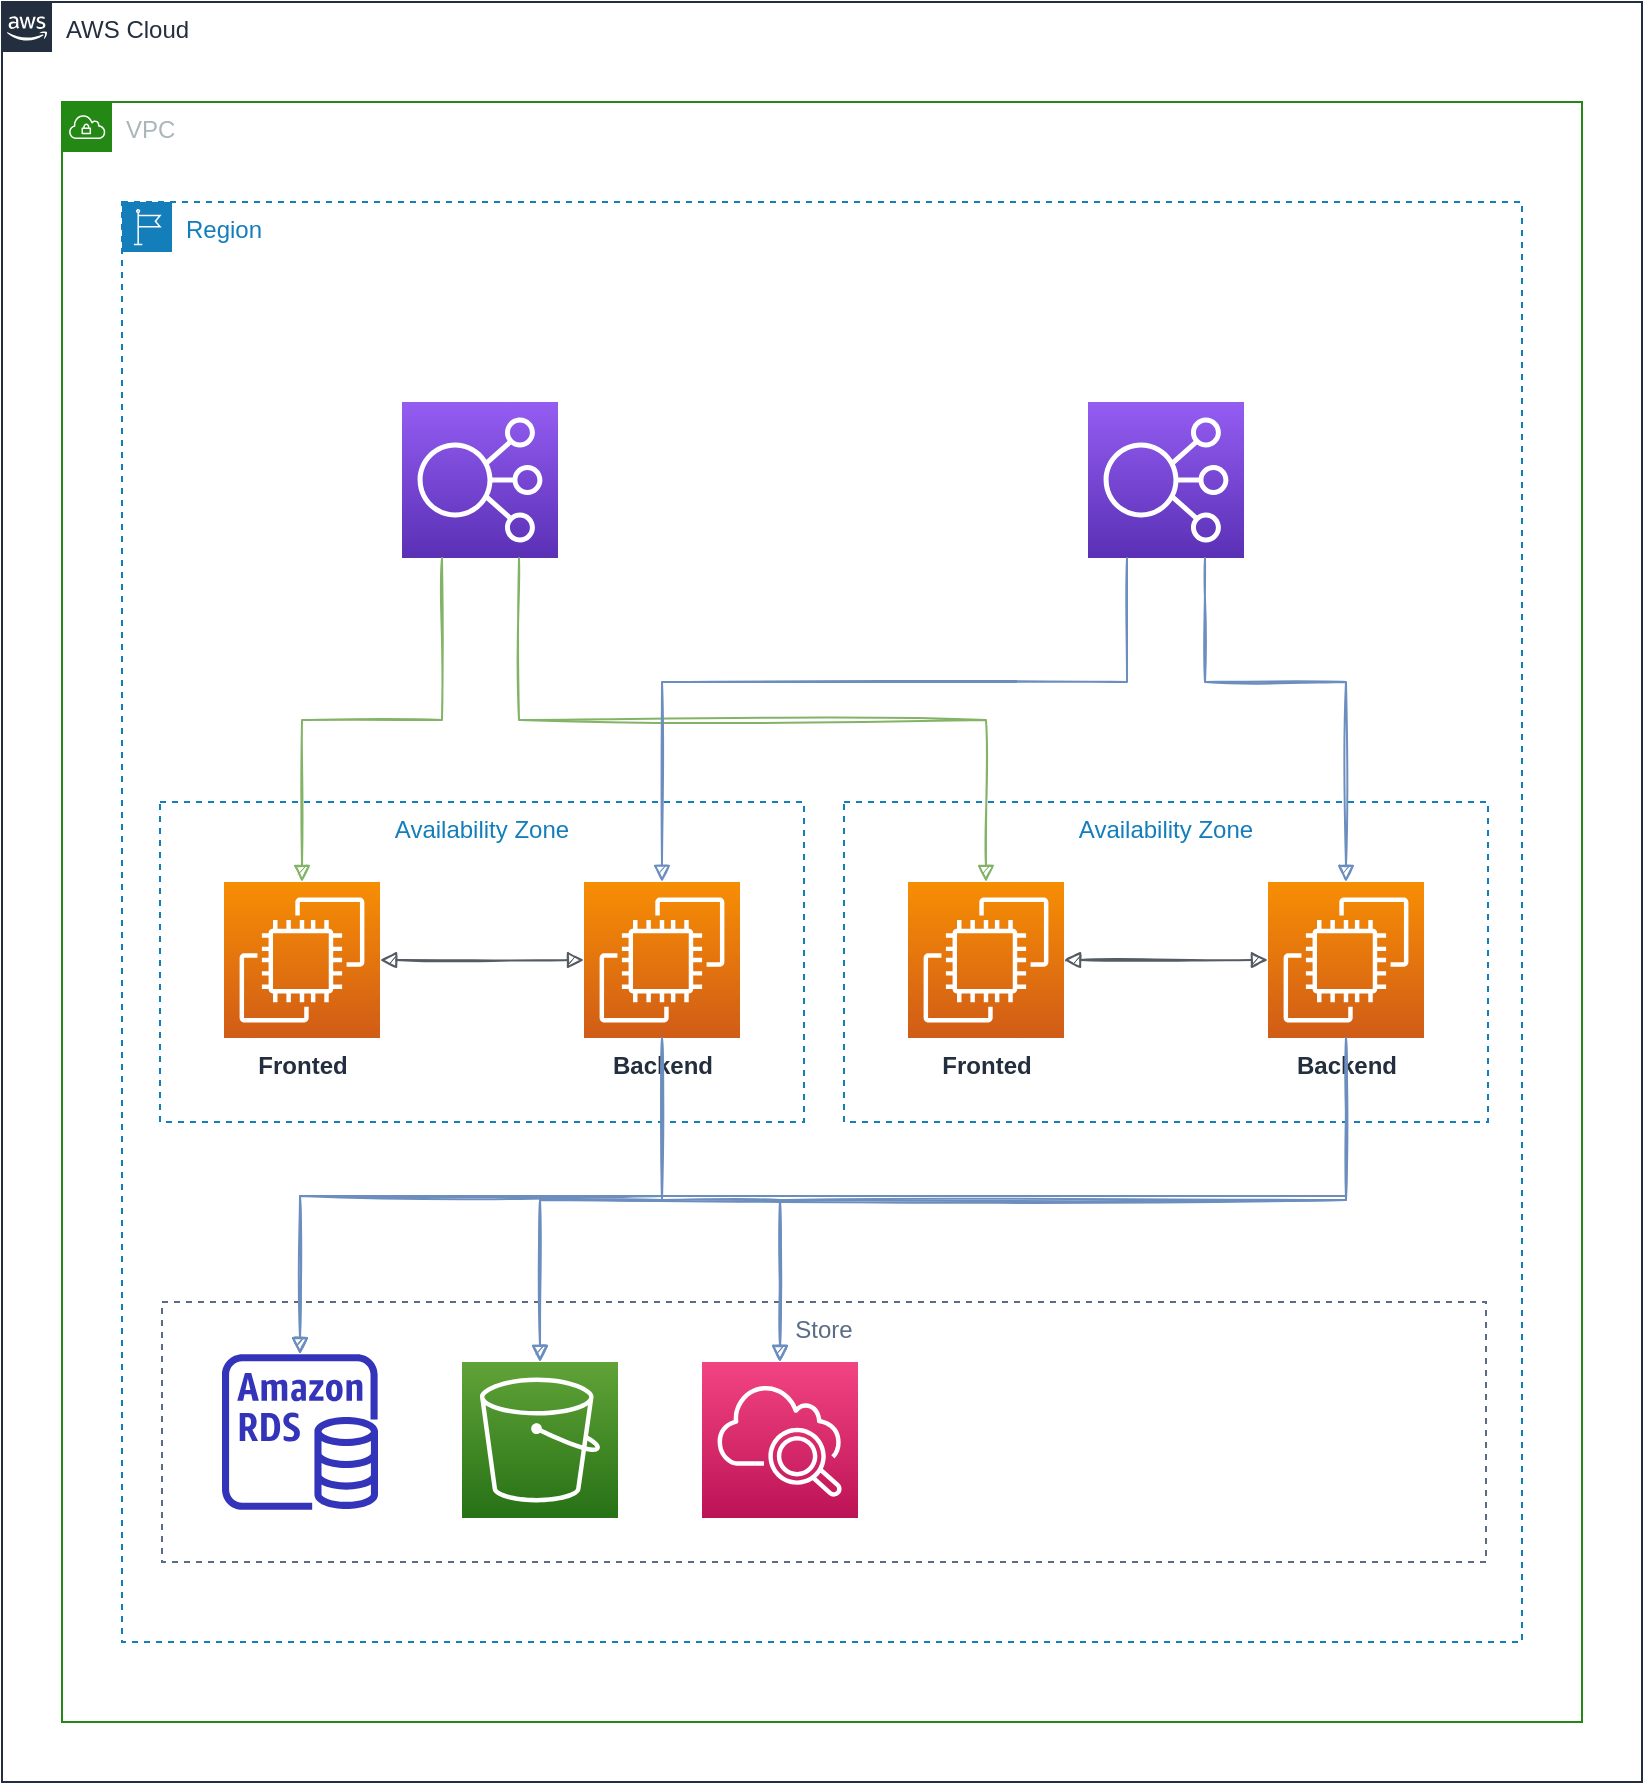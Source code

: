 <mxfile version="14.9.4" type="github">
  <diagram id="w4ctMmDlvZ0DfHKrHSLn" name="Page-1">
    <mxGraphModel dx="858" dy="626" grid="1" gridSize="10" guides="1" tooltips="1" connect="1" arrows="1" fold="1" page="1" pageScale="1" pageWidth="850" pageHeight="1100" math="0" shadow="0">
      <root>
        <mxCell id="0" />
        <mxCell id="1" parent="0" />
        <mxCell id="c48P02yQ9ACMctOEPkxW-1" value="AWS Cloud" style="points=[[0,0],[0.25,0],[0.5,0],[0.75,0],[1,0],[1,0.25],[1,0.5],[1,0.75],[1,1],[0.75,1],[0.5,1],[0.25,1],[0,1],[0,0.75],[0,0.5],[0,0.25]];outlineConnect=0;gradientColor=none;html=1;whiteSpace=wrap;fontSize=12;fontStyle=0;shape=mxgraph.aws4.group;grIcon=mxgraph.aws4.group_aws_cloud_alt;strokeColor=#232F3E;fillColor=none;verticalAlign=top;align=left;spacingLeft=30;fontColor=#232F3E;dashed=0;" vertex="1" parent="1">
          <mxGeometry x="20" y="20" width="820" height="890" as="geometry" />
        </mxCell>
        <mxCell id="c48P02yQ9ACMctOEPkxW-2" value="VPC" style="points=[[0,0],[0.25,0],[0.5,0],[0.75,0],[1,0],[1,0.25],[1,0.5],[1,0.75],[1,1],[0.75,1],[0.5,1],[0.25,1],[0,1],[0,0.75],[0,0.5],[0,0.25]];outlineConnect=0;gradientColor=none;html=1;whiteSpace=wrap;fontSize=12;fontStyle=0;shape=mxgraph.aws4.group;grIcon=mxgraph.aws4.group_vpc;strokeColor=#248814;fillColor=none;verticalAlign=top;align=left;spacingLeft=30;fontColor=#AAB7B8;dashed=0;" vertex="1" parent="1">
          <mxGeometry x="50" y="70" width="760" height="810" as="geometry" />
        </mxCell>
        <mxCell id="c48P02yQ9ACMctOEPkxW-3" value="Region" style="points=[[0,0],[0.25,0],[0.5,0],[0.75,0],[1,0],[1,0.25],[1,0.5],[1,0.75],[1,1],[0.75,1],[0.5,1],[0.25,1],[0,1],[0,0.75],[0,0.5],[0,0.25]];outlineConnect=0;gradientColor=none;html=1;whiteSpace=wrap;fontSize=12;fontStyle=0;shape=mxgraph.aws4.group;grIcon=mxgraph.aws4.group_region;strokeColor=#147EBA;fillColor=none;verticalAlign=top;align=left;spacingLeft=30;fontColor=#147EBA;dashed=1;" vertex="1" parent="1">
          <mxGeometry x="80" y="120" width="700" height="720" as="geometry" />
        </mxCell>
        <mxCell id="c48P02yQ9ACMctOEPkxW-4" value="Availability Zone" style="fillColor=none;strokeColor=#147EBA;dashed=1;verticalAlign=top;fontStyle=0;fontColor=#147EBA;" vertex="1" parent="1">
          <mxGeometry x="99" y="420" width="322" height="160" as="geometry" />
        </mxCell>
        <mxCell id="c48P02yQ9ACMctOEPkxW-5" value="&lt;b&gt;Fronted&lt;/b&gt;" style="points=[[0,0,0],[0.25,0,0],[0.5,0,0],[0.75,0,0],[1,0,0],[0,1,0],[0.25,1,0],[0.5,1,0],[0.75,1,0],[1,1,0],[0,0.25,0],[0,0.5,0],[0,0.75,0],[1,0.25,0],[1,0.5,0],[1,0.75,0]];outlineConnect=0;fontColor=#232F3E;gradientColor=#F78E04;gradientDirection=north;fillColor=#D05C17;strokeColor=#ffffff;dashed=0;verticalLabelPosition=bottom;verticalAlign=top;align=center;html=1;fontSize=12;fontStyle=0;aspect=fixed;shape=mxgraph.aws4.resourceIcon;resIcon=mxgraph.aws4.ec2;" vertex="1" parent="1">
          <mxGeometry x="131" y="460" width="78" height="78" as="geometry" />
        </mxCell>
        <mxCell id="c48P02yQ9ACMctOEPkxW-7" value="&lt;b&gt;Backend&lt;/b&gt;" style="points=[[0,0,0],[0.25,0,0],[0.5,0,0],[0.75,0,0],[1,0,0],[0,1,0],[0.25,1,0],[0.5,1,0],[0.75,1,0],[1,1,0],[0,0.25,0],[0,0.5,0],[0,0.75,0],[1,0.25,0],[1,0.5,0],[1,0.75,0]];outlineConnect=0;fontColor=#232F3E;gradientColor=#F78E04;gradientDirection=north;fillColor=#D05C17;strokeColor=#ffffff;dashed=0;verticalLabelPosition=bottom;verticalAlign=top;align=center;html=1;fontSize=12;fontStyle=0;aspect=fixed;shape=mxgraph.aws4.resourceIcon;resIcon=mxgraph.aws4.ec2;" vertex="1" parent="1">
          <mxGeometry x="311" y="460" width="78" height="78" as="geometry" />
        </mxCell>
        <mxCell id="c48P02yQ9ACMctOEPkxW-8" value="" style="edgeStyle=orthogonalEdgeStyle;html=1;endArrow=block;elbow=vertical;startArrow=block;startFill=1;endFill=1;strokeColor=#545B64;rounded=0;entryX=0;entryY=0.5;entryDx=0;entryDy=0;entryPerimeter=0;sketch=1;" edge="1" parent="1" source="c48P02yQ9ACMctOEPkxW-5" target="c48P02yQ9ACMctOEPkxW-7">
          <mxGeometry width="100" relative="1" as="geometry">
            <mxPoint x="211" y="500" as="sourcePoint" />
            <mxPoint x="311" y="500" as="targetPoint" />
          </mxGeometry>
        </mxCell>
        <mxCell id="c48P02yQ9ACMctOEPkxW-9" value="Availability Zone" style="fillColor=none;strokeColor=#147EBA;dashed=1;verticalAlign=top;fontStyle=0;fontColor=#147EBA;" vertex="1" parent="1">
          <mxGeometry x="441" y="420" width="322" height="160" as="geometry" />
        </mxCell>
        <mxCell id="c48P02yQ9ACMctOEPkxW-10" value="&lt;b&gt;Fronted&lt;/b&gt;" style="points=[[0,0,0],[0.25,0,0],[0.5,0,0],[0.75,0,0],[1,0,0],[0,1,0],[0.25,1,0],[0.5,1,0],[0.75,1,0],[1,1,0],[0,0.25,0],[0,0.5,0],[0,0.75,0],[1,0.25,0],[1,0.5,0],[1,0.75,0]];outlineConnect=0;fontColor=#232F3E;gradientColor=#F78E04;gradientDirection=north;fillColor=#D05C17;strokeColor=#ffffff;dashed=0;verticalLabelPosition=bottom;verticalAlign=top;align=center;html=1;fontSize=12;fontStyle=0;aspect=fixed;shape=mxgraph.aws4.resourceIcon;resIcon=mxgraph.aws4.ec2;" vertex="1" parent="1">
          <mxGeometry x="473" y="460" width="78" height="78" as="geometry" />
        </mxCell>
        <mxCell id="c48P02yQ9ACMctOEPkxW-11" value="&lt;b&gt;Backend&lt;/b&gt;" style="points=[[0,0,0],[0.25,0,0],[0.5,0,0],[0.75,0,0],[1,0,0],[0,1,0],[0.25,1,0],[0.5,1,0],[0.75,1,0],[1,1,0],[0,0.25,0],[0,0.5,0],[0,0.75,0],[1,0.25,0],[1,0.5,0],[1,0.75,0]];outlineConnect=0;fontColor=#232F3E;gradientColor=#F78E04;gradientDirection=north;fillColor=#D05C17;strokeColor=#ffffff;dashed=0;verticalLabelPosition=bottom;verticalAlign=top;align=center;html=1;fontSize=12;fontStyle=0;aspect=fixed;shape=mxgraph.aws4.resourceIcon;resIcon=mxgraph.aws4.ec2;" vertex="1" parent="1">
          <mxGeometry x="653" y="460" width="78" height="78" as="geometry" />
        </mxCell>
        <mxCell id="c48P02yQ9ACMctOEPkxW-12" value="" style="edgeStyle=orthogonalEdgeStyle;html=1;endArrow=block;elbow=vertical;startArrow=block;startFill=1;endFill=1;strokeColor=#545B64;rounded=0;entryX=0;entryY=0.5;entryDx=0;entryDy=0;entryPerimeter=0;sketch=1;" edge="1" parent="1" source="c48P02yQ9ACMctOEPkxW-10" target="c48P02yQ9ACMctOEPkxW-11">
          <mxGeometry width="100" relative="1" as="geometry">
            <mxPoint x="553" y="500" as="sourcePoint" />
            <mxPoint x="653" y="500" as="targetPoint" />
          </mxGeometry>
        </mxCell>
        <mxCell id="c48P02yQ9ACMctOEPkxW-13" value="Store" style="fillColor=none;strokeColor=#5A6C86;dashed=1;verticalAlign=top;fontStyle=0;fontColor=#5A6C86;" vertex="1" parent="1">
          <mxGeometry x="100" y="670" width="662" height="130" as="geometry" />
        </mxCell>
        <mxCell id="c48P02yQ9ACMctOEPkxW-14" value="" style="outlineConnect=0;fontColor=#232F3E;gradientColor=none;fillColor=#3334B9;strokeColor=none;dashed=0;verticalLabelPosition=bottom;verticalAlign=top;align=center;html=1;fontSize=12;fontStyle=0;aspect=fixed;pointerEvents=1;shape=mxgraph.aws4.rds_instance;" vertex="1" parent="1">
          <mxGeometry x="130" y="696" width="78" height="78" as="geometry" />
        </mxCell>
        <mxCell id="c48P02yQ9ACMctOEPkxW-15" value="" style="points=[[0,0,0],[0.25,0,0],[0.5,0,0],[0.75,0,0],[1,0,0],[0,1,0],[0.25,1,0],[0.5,1,0],[0.75,1,0],[1,1,0],[0,0.25,0],[0,0.5,0],[0,0.75,0],[1,0.25,0],[1,0.5,0],[1,0.75,0]];outlineConnect=0;fontColor=#232F3E;gradientColor=#60A337;gradientDirection=north;fillColor=#277116;strokeColor=#ffffff;dashed=0;verticalLabelPosition=bottom;verticalAlign=top;align=center;html=1;fontSize=12;fontStyle=0;aspect=fixed;shape=mxgraph.aws4.resourceIcon;resIcon=mxgraph.aws4.s3;" vertex="1" parent="1">
          <mxGeometry x="250" y="700" width="78" height="78" as="geometry" />
        </mxCell>
        <mxCell id="c48P02yQ9ACMctOEPkxW-16" value="" style="points=[[0,0,0],[0.25,0,0],[0.5,0,0],[0.75,0,0],[1,0,0],[0,1,0],[0.25,1,0],[0.5,1,0],[0.75,1,0],[1,1,0],[0,0.25,0],[0,0.5,0],[0,0.75,0],[1,0.25,0],[1,0.5,0],[1,0.75,0]];points=[[0,0,0],[0.25,0,0],[0.5,0,0],[0.75,0,0],[1,0,0],[0,1,0],[0.25,1,0],[0.5,1,0],[0.75,1,0],[1,1,0],[0,0.25,0],[0,0.5,0],[0,0.75,0],[1,0.25,0],[1,0.5,0],[1,0.75,0]];outlineConnect=0;fontColor=#232F3E;gradientColor=#F34482;gradientDirection=north;fillColor=#BC1356;strokeColor=#ffffff;dashed=0;verticalLabelPosition=bottom;verticalAlign=top;align=center;html=1;fontSize=12;fontStyle=0;aspect=fixed;shape=mxgraph.aws4.resourceIcon;resIcon=mxgraph.aws4.cloudwatch_2;" vertex="1" parent="1">
          <mxGeometry x="370" y="700" width="78" height="78" as="geometry" />
        </mxCell>
        <mxCell id="c48P02yQ9ACMctOEPkxW-17" value="" style="points=[[0,0,0],[0.25,0,0],[0.5,0,0],[0.75,0,0],[1,0,0],[0,1,0],[0.25,1,0],[0.5,1,0],[0.75,1,0],[1,1,0],[0,0.25,0],[0,0.5,0],[0,0.75,0],[1,0.25,0],[1,0.5,0],[1,0.75,0]];outlineConnect=0;fontColor=#232F3E;gradientColor=#945DF2;gradientDirection=north;fillColor=#5A30B5;strokeColor=#ffffff;dashed=0;verticalLabelPosition=bottom;verticalAlign=top;align=center;html=1;fontSize=12;fontStyle=0;aspect=fixed;shape=mxgraph.aws4.resourceIcon;resIcon=mxgraph.aws4.elastic_load_balancing;" vertex="1" parent="1">
          <mxGeometry x="220" y="220" width="78" height="78" as="geometry" />
        </mxCell>
        <mxCell id="c48P02yQ9ACMctOEPkxW-18" value="" style="points=[[0,0,0],[0.25,0,0],[0.5,0,0],[0.75,0,0],[1,0,0],[0,1,0],[0.25,1,0],[0.5,1,0],[0.75,1,0],[1,1,0],[0,0.25,0],[0,0.5,0],[0,0.75,0],[1,0.25,0],[1,0.5,0],[1,0.75,0]];outlineConnect=0;fontColor=#232F3E;gradientColor=#945DF2;gradientDirection=north;fillColor=#5A30B5;strokeColor=#ffffff;dashed=0;verticalLabelPosition=bottom;verticalAlign=top;align=center;html=1;fontSize=12;fontStyle=0;aspect=fixed;shape=mxgraph.aws4.resourceIcon;resIcon=mxgraph.aws4.elastic_load_balancing;" vertex="1" parent="1">
          <mxGeometry x="563" y="220" width="78" height="78" as="geometry" />
        </mxCell>
        <mxCell id="c48P02yQ9ACMctOEPkxW-19" value="" style="edgeStyle=orthogonalEdgeStyle;html=1;endArrow=block;elbow=vertical;startArrow=none;endFill=1;strokeColor=#82b366;rounded=0;entryX=0.5;entryY=0;entryDx=0;entryDy=0;entryPerimeter=0;fillColor=#d5e8d4;sketch=1;" edge="1" parent="1" source="c48P02yQ9ACMctOEPkxW-17" target="c48P02yQ9ACMctOEPkxW-5">
          <mxGeometry width="100" relative="1" as="geometry">
            <mxPoint x="350" y="480" as="sourcePoint" />
            <mxPoint x="450" y="480" as="targetPoint" />
            <Array as="points">
              <mxPoint x="240" y="379" />
              <mxPoint x="170" y="379" />
            </Array>
          </mxGeometry>
        </mxCell>
        <mxCell id="c48P02yQ9ACMctOEPkxW-20" value="" style="edgeStyle=orthogonalEdgeStyle;html=1;endArrow=block;elbow=vertical;startArrow=none;endFill=1;strokeColor=#82b366;rounded=0;exitX=0.75;exitY=1;exitDx=0;exitDy=0;exitPerimeter=0;entryX=0.5;entryY=0;entryDx=0;entryDy=0;entryPerimeter=0;sketch=1;fillColor=#d5e8d4;" edge="1" parent="1" source="c48P02yQ9ACMctOEPkxW-17" target="c48P02yQ9ACMctOEPkxW-10">
          <mxGeometry width="100" relative="1" as="geometry">
            <mxPoint x="410" y="330" as="sourcePoint" />
            <mxPoint x="510" y="330" as="targetPoint" />
          </mxGeometry>
        </mxCell>
        <mxCell id="c48P02yQ9ACMctOEPkxW-21" value="" style="edgeStyle=orthogonalEdgeStyle;html=1;endArrow=block;elbow=vertical;startArrow=none;endFill=1;strokeColor=#6c8ebf;rounded=0;exitX=0.25;exitY=1;exitDx=0;exitDy=0;exitPerimeter=0;entryX=0.5;entryY=0;entryDx=0;entryDy=0;entryPerimeter=0;fillColor=#dae8fc;sketch=1;" edge="1" parent="1" source="c48P02yQ9ACMctOEPkxW-18" target="c48P02yQ9ACMctOEPkxW-7">
          <mxGeometry width="100" relative="1" as="geometry">
            <mxPoint x="620" y="340" as="sourcePoint" />
            <mxPoint x="720" y="340" as="targetPoint" />
            <Array as="points">
              <mxPoint x="583" y="360" />
              <mxPoint x="350" y="360" />
            </Array>
          </mxGeometry>
        </mxCell>
        <mxCell id="c48P02yQ9ACMctOEPkxW-22" value="" style="edgeStyle=orthogonalEdgeStyle;html=1;endArrow=block;elbow=vertical;startArrow=none;endFill=1;strokeColor=#6c8ebf;rounded=0;entryX=0.5;entryY=0;entryDx=0;entryDy=0;entryPerimeter=0;exitX=0.75;exitY=1;exitDx=0;exitDy=0;exitPerimeter=0;sketch=1;fillColor=#dae8fc;" edge="1" parent="1" source="c48P02yQ9ACMctOEPkxW-18" target="c48P02yQ9ACMctOEPkxW-11">
          <mxGeometry width="100" relative="1" as="geometry">
            <mxPoint x="650" y="330" as="sourcePoint" />
            <mxPoint x="750" y="330" as="targetPoint" />
            <Array as="points">
              <mxPoint x="622" y="360" />
              <mxPoint x="692" y="360" />
            </Array>
          </mxGeometry>
        </mxCell>
        <mxCell id="c48P02yQ9ACMctOEPkxW-23" value="" style="edgeStyle=orthogonalEdgeStyle;html=1;endArrow=block;elbow=vertical;startArrow=none;endFill=1;strokeColor=#6c8ebf;rounded=0;exitX=0.5;exitY=1;exitDx=0;exitDy=0;exitPerimeter=0;fillColor=#dae8fc;sketch=1;" edge="1" parent="1" source="c48P02yQ9ACMctOEPkxW-7" target="c48P02yQ9ACMctOEPkxW-14">
          <mxGeometry width="100" relative="1" as="geometry">
            <mxPoint x="420" y="620" as="sourcePoint" />
            <mxPoint x="520" y="620" as="targetPoint" />
          </mxGeometry>
        </mxCell>
        <mxCell id="c48P02yQ9ACMctOEPkxW-24" value="" style="edgeStyle=orthogonalEdgeStyle;html=1;endArrow=block;elbow=vertical;startArrow=none;endFill=1;strokeColor=#6c8ebf;rounded=0;entryX=0.5;entryY=0;entryDx=0;entryDy=0;entryPerimeter=0;sketch=1;fillColor=#dae8fc;" edge="1" parent="1" source="c48P02yQ9ACMctOEPkxW-7" target="c48P02yQ9ACMctOEPkxW-15">
          <mxGeometry width="100" relative="1" as="geometry">
            <mxPoint x="490" y="610" as="sourcePoint" />
            <mxPoint x="590" y="610" as="targetPoint" />
            <Array as="points">
              <mxPoint x="350" y="619" />
              <mxPoint x="289" y="619" />
            </Array>
          </mxGeometry>
        </mxCell>
        <mxCell id="c48P02yQ9ACMctOEPkxW-25" value="" style="edgeStyle=orthogonalEdgeStyle;html=1;endArrow=block;elbow=vertical;startArrow=none;endFill=1;strokeColor=#6c8ebf;rounded=0;exitX=0.5;exitY=1;exitDx=0;exitDy=0;exitPerimeter=0;entryX=0.5;entryY=0;entryDx=0;entryDy=0;entryPerimeter=0;sketch=1;fillColor=#dae8fc;" edge="1" parent="1" source="c48P02yQ9ACMctOEPkxW-7" target="c48P02yQ9ACMctOEPkxW-16">
          <mxGeometry width="100" relative="1" as="geometry">
            <mxPoint x="460" y="620" as="sourcePoint" />
            <mxPoint x="560" y="620" as="targetPoint" />
          </mxGeometry>
        </mxCell>
        <mxCell id="c48P02yQ9ACMctOEPkxW-26" value="" style="edgeStyle=orthogonalEdgeStyle;html=1;endArrow=block;elbow=vertical;startArrow=none;endFill=1;strokeColor=#6c8ebf;rounded=0;exitX=0.5;exitY=1;exitDx=0;exitDy=0;exitPerimeter=0;sketch=1;fillColor=#dae8fc;" edge="1" parent="1" source="c48P02yQ9ACMctOEPkxW-11" target="c48P02yQ9ACMctOEPkxW-16">
          <mxGeometry width="100" relative="1" as="geometry">
            <mxPoint x="630" y="620" as="sourcePoint" />
            <mxPoint x="730" y="620" as="targetPoint" />
            <Array as="points">
              <mxPoint x="692" y="619" />
              <mxPoint x="409" y="619" />
            </Array>
          </mxGeometry>
        </mxCell>
        <mxCell id="c48P02yQ9ACMctOEPkxW-27" value="" style="edgeStyle=orthogonalEdgeStyle;html=1;endArrow=block;elbow=vertical;startArrow=none;endFill=1;strokeColor=#6c8ebf;rounded=0;exitX=0.5;exitY=1;exitDx=0;exitDy=0;exitPerimeter=0;fillColor=#dae8fc;sketch=1;" edge="1" parent="1" source="c48P02yQ9ACMctOEPkxW-11" target="c48P02yQ9ACMctOEPkxW-15">
          <mxGeometry width="100" relative="1" as="geometry">
            <mxPoint x="630" y="640" as="sourcePoint" />
            <mxPoint x="730" y="640" as="targetPoint" />
            <Array as="points">
              <mxPoint x="692" y="619" />
              <mxPoint x="289" y="619" />
            </Array>
          </mxGeometry>
        </mxCell>
        <mxCell id="c48P02yQ9ACMctOEPkxW-28" value="" style="edgeStyle=orthogonalEdgeStyle;html=1;endArrow=block;elbow=vertical;startArrow=none;endFill=1;strokeColor=#6c8ebf;rounded=0;exitX=0.5;exitY=1;exitDx=0;exitDy=0;exitPerimeter=0;sketch=1;fillColor=#dae8fc;" edge="1" parent="1" source="c48P02yQ9ACMctOEPkxW-11" target="c48P02yQ9ACMctOEPkxW-14">
          <mxGeometry width="100" relative="1" as="geometry">
            <mxPoint x="620" y="640" as="sourcePoint" />
            <mxPoint x="720" y="640" as="targetPoint" />
          </mxGeometry>
        </mxCell>
      </root>
    </mxGraphModel>
  </diagram>
</mxfile>

